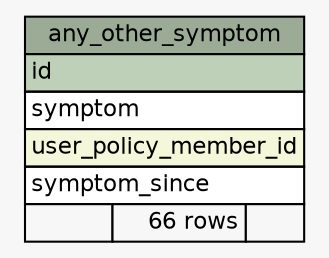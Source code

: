 // dot 6.0.1 on Linux 5.19.13-zen1-1-zen
// SchemaSpy rev 590
digraph "any_other_symptom" {
  graph [
    rankdir="RL"
    bgcolor="#f7f7f7"
    nodesep="0.18"
    ranksep="0.46"
    fontname="Helvetica"
    fontsize="11"
  ];
  node [
    fontname="Helvetica"
    fontsize="11"
    shape="plaintext"
  ];
  edge [
    arrowsize="0.8"
  ];
  "any_other_symptom" [
    label=<
    <TABLE BORDER="0" CELLBORDER="1" CELLSPACING="0" BGCOLOR="#ffffff">
      <TR><TD COLSPAN="3" BGCOLOR="#9bab96" ALIGN="CENTER">any_other_symptom</TD></TR>
      <TR><TD PORT="id" COLSPAN="3" BGCOLOR="#bed1b8" ALIGN="LEFT">id</TD></TR>
      <TR><TD PORT="symptom" COLSPAN="3" ALIGN="LEFT">symptom</TD></TR>
      <TR><TD PORT="user_policy_member_id" COLSPAN="3" BGCOLOR="#f4f7da" ALIGN="LEFT">user_policy_member_id</TD></TR>
      <TR><TD PORT="symptom_since" COLSPAN="3" ALIGN="LEFT">symptom_since</TD></TR>
      <TR><TD ALIGN="LEFT" BGCOLOR="#f7f7f7">  </TD><TD ALIGN="RIGHT" BGCOLOR="#f7f7f7">66 rows</TD><TD ALIGN="RIGHT" BGCOLOR="#f7f7f7">  </TD></TR>
    </TABLE>>
    URL="tables/any_other_symptom.html"
    tooltip="any_other_symptom"
  ];
}
